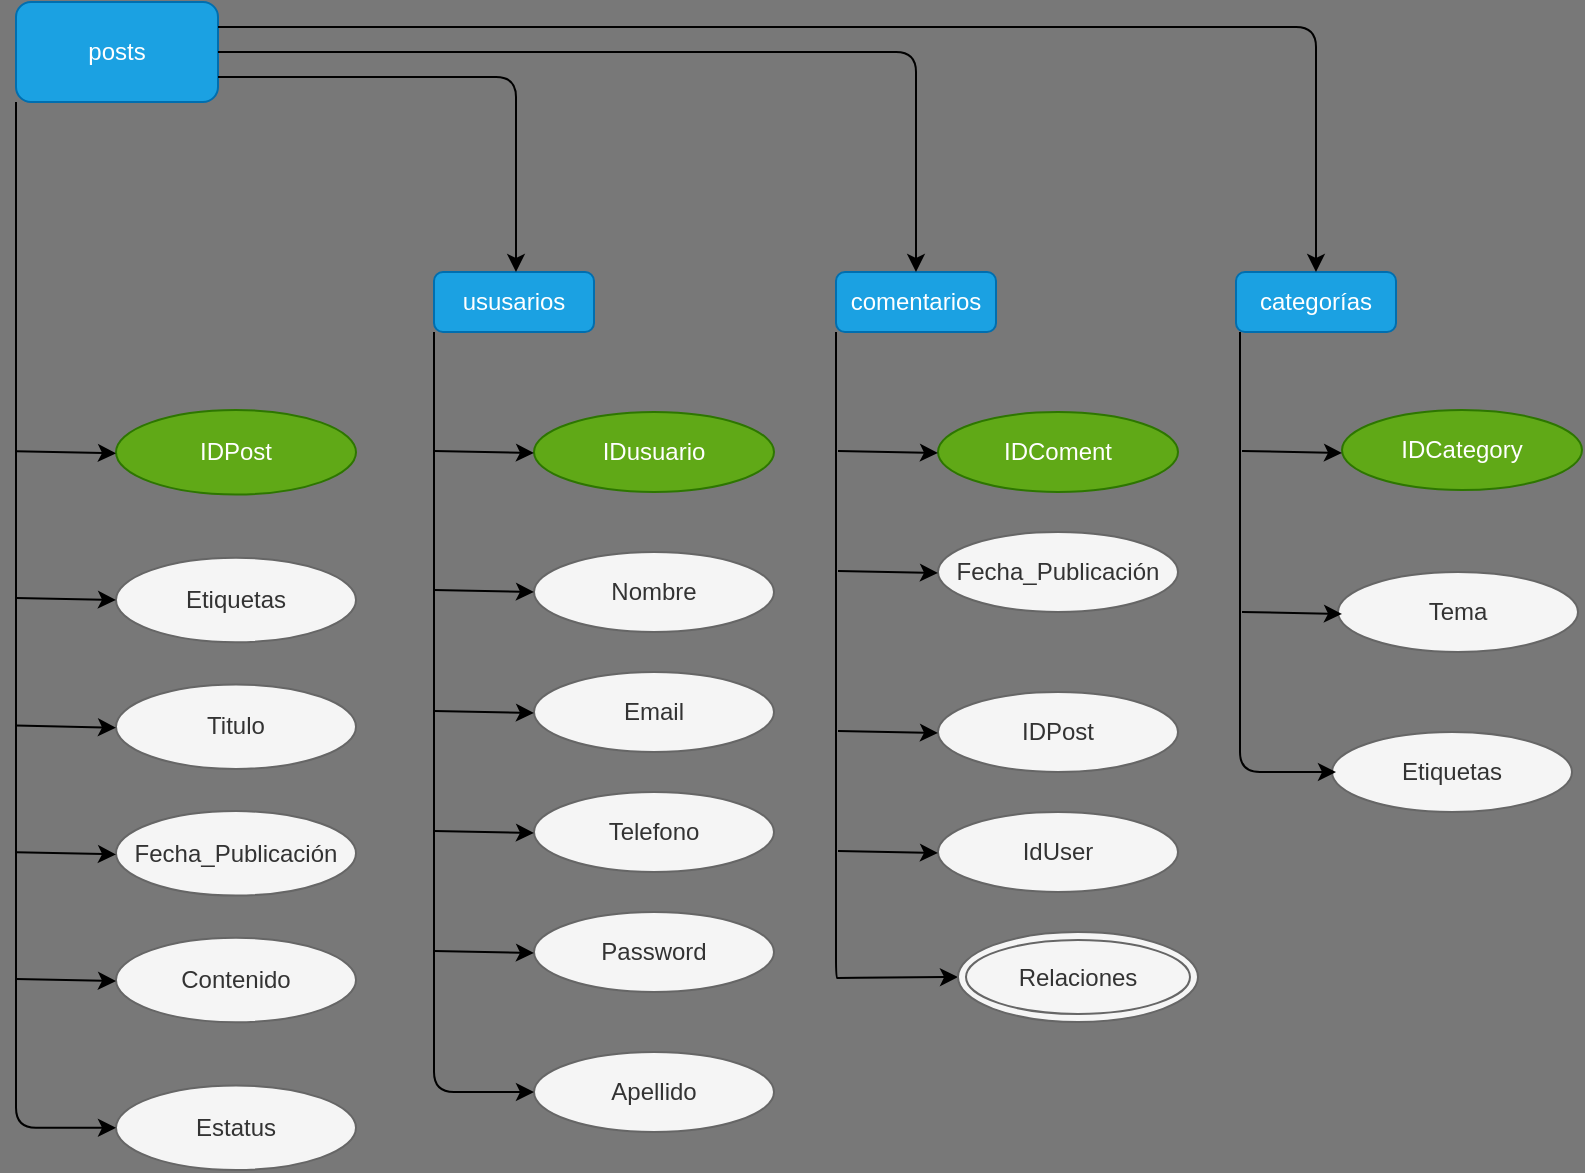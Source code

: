 <mxfile>
    <diagram id="Q3M7s9UXIdstA7WXuL0q" name="Página-1">
        <mxGraphModel dx="1377" dy="777" grid="1" gridSize="10" guides="1" tooltips="1" connect="1" arrows="1" fold="1" page="1" pageScale="1" pageWidth="1169" pageHeight="827" background="#787878" math="0" shadow="0">
            <root>
                <mxCell id="0"/>
                <mxCell id="1" parent="0"/>
                <mxCell id="3" value="posts" style="rounded=1;whiteSpace=wrap;html=1;fillColor=#1ba1e2;fontColor=#ffffff;strokeColor=#006EAF;" vertex="1" parent="1">
                    <mxGeometry x="134" y="31" width="101" height="50" as="geometry"/>
                </mxCell>
                <mxCell id="5" value="comentarios" style="rounded=1;whiteSpace=wrap;html=1;fillColor=#1ba1e2;fontColor=#ffffff;strokeColor=#006EAF;" vertex="1" parent="1">
                    <mxGeometry x="544" y="166" width="80" height="30" as="geometry"/>
                </mxCell>
                <mxCell id="6" value="categorías" style="rounded=1;whiteSpace=wrap;html=1;fillColor=#1ba1e2;fontColor=#ffffff;strokeColor=#006EAF;" vertex="1" parent="1">
                    <mxGeometry x="744" y="166" width="80" height="30" as="geometry"/>
                </mxCell>
                <mxCell id="8" value="IDCategory" style="ellipse;whiteSpace=wrap;html=1;strokeColor=#2D7600;fillColor=#60a917;fontColor=#ffffff;" vertex="1" parent="1">
                    <mxGeometry x="797" y="235" width="120" height="40" as="geometry"/>
                </mxCell>
                <mxCell id="9" value="IDComent" style="ellipse;whiteSpace=wrap;html=1;strokeColor=#2D7600;fillColor=#60a917;fontColor=#ffffff;" vertex="1" parent="1">
                    <mxGeometry x="595" y="236" width="120" height="40" as="geometry"/>
                </mxCell>
                <mxCell id="31" value="Fecha_Publicación" style="ellipse;whiteSpace=wrap;html=1;strokeColor=#666666;fillColor=#f5f5f5;fontColor=#333333;" vertex="1" parent="1">
                    <mxGeometry x="595" y="296" width="120" height="40" as="geometry"/>
                </mxCell>
                <mxCell id="32" value="IDPost" style="ellipse;whiteSpace=wrap;html=1;strokeColor=#666666;fillColor=#f5f5f5;fontColor=#333333;" vertex="1" parent="1">
                    <mxGeometry x="595" y="376" width="120" height="40" as="geometry"/>
                </mxCell>
                <mxCell id="33" value="IdUser" style="ellipse;whiteSpace=wrap;html=1;strokeColor=#666666;fillColor=#f5f5f5;fontColor=#333333;" vertex="1" parent="1">
                    <mxGeometry x="595" y="436" width="120" height="40" as="geometry"/>
                </mxCell>
                <mxCell id="51" value="" style="group" vertex="1" connectable="0" parent="1">
                    <mxGeometry x="343" y="166" width="170" height="430" as="geometry"/>
                </mxCell>
                <mxCell id="4" value="ususarios" style="rounded=1;whiteSpace=wrap;html=1;fillColor=#1ba1e2;fontColor=#ffffff;strokeColor=#006EAF;" vertex="1" parent="51">
                    <mxGeometry width="80" height="30" as="geometry"/>
                </mxCell>
                <mxCell id="10" value="IDusuario" style="ellipse;whiteSpace=wrap;html=1;strokeColor=#2D7600;fillColor=#60a917;fontColor=#ffffff;" vertex="1" parent="51">
                    <mxGeometry x="50" y="70" width="120" height="40" as="geometry"/>
                </mxCell>
                <mxCell id="20" value="Nombre" style="ellipse;whiteSpace=wrap;html=1;strokeColor=#666666;fillColor=#f5f5f5;fontColor=#333333;" vertex="1" parent="51">
                    <mxGeometry x="50" y="140" width="120" height="40" as="geometry"/>
                </mxCell>
                <mxCell id="21" value="Email" style="ellipse;whiteSpace=wrap;html=1;strokeColor=#666666;fillColor=#f5f5f5;fontColor=#333333;" vertex="1" parent="51">
                    <mxGeometry x="50" y="200" width="120" height="40" as="geometry"/>
                </mxCell>
                <mxCell id="22" value="Telefono" style="ellipse;whiteSpace=wrap;html=1;strokeColor=#666666;fillColor=#f5f5f5;fontColor=#333333;" vertex="1" parent="51">
                    <mxGeometry x="50" y="260" width="120" height="40" as="geometry"/>
                </mxCell>
                <mxCell id="23" value="Password" style="ellipse;whiteSpace=wrap;html=1;strokeColor=#666666;fillColor=#f5f5f5;fontColor=#333333;" vertex="1" parent="51">
                    <mxGeometry x="50" y="320" width="120" height="40" as="geometry"/>
                </mxCell>
                <mxCell id="24" value="Apellido" style="ellipse;whiteSpace=wrap;html=1;strokeColor=#666666;fillColor=#f5f5f5;fontColor=#333333;" vertex="1" parent="51">
                    <mxGeometry x="50" y="390" width="120" height="40" as="geometry"/>
                </mxCell>
                <mxCell id="36" value="" style="group" vertex="1" connectable="0" parent="51">
                    <mxGeometry y="89.5" width="50" height="320.5" as="geometry"/>
                </mxCell>
                <mxCell id="16" value="" style="edgeStyle=segmentEdgeStyle;endArrow=classic;html=1;exitX=0;exitY=1;exitDx=0;exitDy=0;" edge="1" parent="36" source="4">
                    <mxGeometry width="50" height="50" relative="1" as="geometry">
                        <mxPoint x="-60" y="280.5" as="sourcePoint"/>
                        <mxPoint x="50" y="320.5" as="targetPoint"/>
                        <Array as="points">
                            <mxPoint y="320.5"/>
                        </Array>
                    </mxGeometry>
                </mxCell>
                <mxCell id="19" value="" style="endArrow=classic;html=1;startSize=0;entryX=0;entryY=0.5;entryDx=0;entryDy=0;" edge="1" parent="36" target="20">
                    <mxGeometry width="50" height="50" relative="1" as="geometry">
                        <mxPoint y="69.5" as="sourcePoint"/>
                        <mxPoint x="40" y="69.5" as="targetPoint"/>
                    </mxGeometry>
                </mxCell>
                <mxCell id="25" value="" style="endArrow=classic;html=1;startSize=0;entryX=0;entryY=0.5;entryDx=0;entryDy=0;" edge="1" parent="36">
                    <mxGeometry width="50" height="50" relative="1" as="geometry">
                        <mxPoint as="sourcePoint"/>
                        <mxPoint x="50" y="1" as="targetPoint"/>
                    </mxGeometry>
                </mxCell>
                <mxCell id="26" value="" style="endArrow=classic;html=1;startSize=0;entryX=0;entryY=0.5;entryDx=0;entryDy=0;" edge="1" parent="36">
                    <mxGeometry width="50" height="50" relative="1" as="geometry">
                        <mxPoint y="130" as="sourcePoint"/>
                        <mxPoint x="50" y="131" as="targetPoint"/>
                    </mxGeometry>
                </mxCell>
                <mxCell id="27" value="" style="endArrow=classic;html=1;startSize=0;entryX=0;entryY=0.5;entryDx=0;entryDy=0;" edge="1" parent="36">
                    <mxGeometry width="50" height="50" relative="1" as="geometry">
                        <mxPoint y="190" as="sourcePoint"/>
                        <mxPoint x="50" y="191" as="targetPoint"/>
                    </mxGeometry>
                </mxCell>
                <mxCell id="28" value="" style="endArrow=classic;html=1;startSize=0;entryX=0;entryY=0.5;entryDx=0;entryDy=0;" edge="1" parent="36">
                    <mxGeometry width="50" height="50" relative="1" as="geometry">
                        <mxPoint y="250" as="sourcePoint"/>
                        <mxPoint x="50" y="251" as="targetPoint"/>
                    </mxGeometry>
                </mxCell>
                <mxCell id="52" value="" style="edgeStyle=segmentEdgeStyle;endArrow=classic;html=1;startSize=0;exitX=0;exitY=1;exitDx=0;exitDy=0;entryX=0;entryY=0.5;entryDx=0;entryDy=0;" edge="1" parent="1" source="5" target="53">
                    <mxGeometry width="50" height="50" relative="1" as="geometry">
                        <mxPoint x="525" y="566" as="sourcePoint"/>
                        <mxPoint x="595" y="566" as="targetPoint"/>
                        <Array as="points">
                            <mxPoint x="545" y="519"/>
                            <mxPoint x="595" y="519"/>
                        </Array>
                    </mxGeometry>
                </mxCell>
                <mxCell id="53" value="Relaciones" style="ellipse;shape=doubleEllipse;whiteSpace=wrap;html=1;shadow=0;sketch=0;strokeColor=#666666;fillColor=#f5f5f5;fontColor=#333333;" vertex="1" parent="1">
                    <mxGeometry x="605" y="496" width="120" height="45" as="geometry"/>
                </mxCell>
                <mxCell id="55" value="" style="endArrow=classic;html=1;startSize=0;entryX=0;entryY=0.5;entryDx=0;entryDy=0;" edge="1" parent="1">
                    <mxGeometry width="50" height="50" relative="1" as="geometry">
                        <mxPoint x="545" y="455.5" as="sourcePoint"/>
                        <mxPoint x="595" y="456.5" as="targetPoint"/>
                    </mxGeometry>
                </mxCell>
                <mxCell id="56" value="" style="endArrow=classic;html=1;startSize=0;entryX=0;entryY=0.5;entryDx=0;entryDy=0;" edge="1" parent="1">
                    <mxGeometry width="50" height="50" relative="1" as="geometry">
                        <mxPoint x="545" y="395.5" as="sourcePoint"/>
                        <mxPoint x="595" y="396.5" as="targetPoint"/>
                    </mxGeometry>
                </mxCell>
                <mxCell id="57" value="" style="endArrow=classic;html=1;startSize=0;entryX=0;entryY=0.5;entryDx=0;entryDy=0;" edge="1" parent="1">
                    <mxGeometry width="50" height="50" relative="1" as="geometry">
                        <mxPoint x="545" y="315.5" as="sourcePoint"/>
                        <mxPoint x="595" y="316.5" as="targetPoint"/>
                    </mxGeometry>
                </mxCell>
                <mxCell id="58" value="" style="endArrow=classic;html=1;startSize=0;entryX=0;entryY=0.5;entryDx=0;entryDy=0;" edge="1" parent="1">
                    <mxGeometry width="50" height="50" relative="1" as="geometry">
                        <mxPoint x="545" y="255.5" as="sourcePoint"/>
                        <mxPoint x="595" y="256.5" as="targetPoint"/>
                    </mxGeometry>
                </mxCell>
                <mxCell id="60" value="Tema" style="ellipse;whiteSpace=wrap;html=1;strokeColor=#666666;fillColor=#f5f5f5;fontColor=#333333;" vertex="1" parent="1">
                    <mxGeometry x="795" y="316" width="120" height="40" as="geometry"/>
                </mxCell>
                <mxCell id="61" value="Etiquetas" style="ellipse;whiteSpace=wrap;html=1;strokeColor=#666666;fillColor=#f5f5f5;fontColor=#333333;" vertex="1" parent="1">
                    <mxGeometry x="792" y="396" width="120" height="40" as="geometry"/>
                </mxCell>
                <mxCell id="63" value="" style="edgeStyle=segmentEdgeStyle;endArrow=classic;html=1;startSize=0;exitX=0;exitY=1;exitDx=0;exitDy=0;" edge="1" parent="1">
                    <mxGeometry width="50" height="50" relative="1" as="geometry">
                        <mxPoint x="746" y="196" as="sourcePoint"/>
                        <mxPoint x="794" y="416" as="targetPoint"/>
                        <Array as="points">
                            <mxPoint x="746" y="416"/>
                            <mxPoint x="794" y="416"/>
                        </Array>
                    </mxGeometry>
                </mxCell>
                <mxCell id="64" value="" style="endArrow=classic;html=1;startSize=0;entryX=0;entryY=0.5;entryDx=0;entryDy=0;" edge="1" parent="1">
                    <mxGeometry width="50" height="50" relative="1" as="geometry">
                        <mxPoint x="747" y="255.5" as="sourcePoint"/>
                        <mxPoint x="797" y="256.5" as="targetPoint"/>
                    </mxGeometry>
                </mxCell>
                <mxCell id="65" value="" style="endArrow=classic;html=1;startSize=0;entryX=0;entryY=0.5;entryDx=0;entryDy=0;" edge="1" parent="1">
                    <mxGeometry width="50" height="50" relative="1" as="geometry">
                        <mxPoint x="747" y="336" as="sourcePoint"/>
                        <mxPoint x="797" y="337" as="targetPoint"/>
                    </mxGeometry>
                </mxCell>
                <mxCell id="66" value="" style="edgeStyle=elbowEdgeStyle;elbow=horizontal;endArrow=classic;html=1;startSize=0;exitX=1;exitY=0.25;exitDx=0;exitDy=0;entryX=0.5;entryY=0;entryDx=0;entryDy=0;" edge="1" parent="1" source="3" target="6">
                    <mxGeometry width="50" height="50" relative="1" as="geometry">
                        <mxPoint x="344" y="61" as="sourcePoint"/>
                        <mxPoint x="754" y="46" as="targetPoint"/>
                        <Array as="points">
                            <mxPoint x="784" y="71"/>
                            <mxPoint x="254" y="56"/>
                            <mxPoint x="771" y="71"/>
                            <mxPoint x="434" y="51"/>
                            <mxPoint x="294" y="46"/>
                            <mxPoint x="214" y="-309"/>
                        </Array>
                    </mxGeometry>
                </mxCell>
                <mxCell id="67" value="" style="edgeStyle=elbowEdgeStyle;elbow=horizontal;endArrow=classic;html=1;startSize=0;exitX=1;exitY=0.5;exitDx=0;exitDy=0;entryX=0.5;entryY=0;entryDx=0;entryDy=0;" edge="1" parent="1" source="3" target="5">
                    <mxGeometry width="50" height="50" relative="1" as="geometry">
                        <mxPoint x="-16" y="53.5" as="sourcePoint"/>
                        <mxPoint x="584" y="161" as="targetPoint"/>
                        <Array as="points">
                            <mxPoint x="584" y="121"/>
                            <mxPoint x="592" y="131"/>
                            <mxPoint x="564" y="81"/>
                            <mxPoint x="34" y="66"/>
                            <mxPoint x="551" y="81"/>
                            <mxPoint x="214" y="61"/>
                            <mxPoint x="74" y="56"/>
                            <mxPoint x="-6" y="-299"/>
                        </Array>
                    </mxGeometry>
                </mxCell>
                <mxCell id="68" value="" style="edgeStyle=elbowEdgeStyle;elbow=horizontal;endArrow=classic;html=1;startSize=0;exitX=1;exitY=0.75;exitDx=0;exitDy=0;" edge="1" parent="1" source="3">
                    <mxGeometry width="50" height="50" relative="1" as="geometry">
                        <mxPoint x="4" y="61" as="sourcePoint"/>
                        <mxPoint x="384" y="166" as="targetPoint"/>
                        <Array as="points">
                            <mxPoint x="384" y="111"/>
                            <mxPoint x="364" y="86"/>
                            <mxPoint x="-166" y="71"/>
                            <mxPoint x="351" y="86"/>
                            <mxPoint x="14" y="66"/>
                            <mxPoint x="-126" y="61"/>
                            <mxPoint x="-206" y="-294"/>
                        </Array>
                    </mxGeometry>
                </mxCell>
                <mxCell id="84" value="" style="group" vertex="1" connectable="0" parent="1">
                    <mxGeometry x="134" y="235" width="170" height="380" as="geometry"/>
                </mxCell>
                <mxCell id="71" value="IDPost" style="ellipse;whiteSpace=wrap;html=1;strokeColor=#2D7600;fillColor=#60a917;fontColor=#ffffff;" vertex="1" parent="84">
                    <mxGeometry x="50" width="120" height="42.222" as="geometry"/>
                </mxCell>
                <mxCell id="72" value="Etiquetas" style="ellipse;whiteSpace=wrap;html=1;strokeColor=#666666;fillColor=#f5f5f5;fontColor=#333333;" vertex="1" parent="84">
                    <mxGeometry x="50" y="73.889" width="120" height="42.222" as="geometry"/>
                </mxCell>
                <mxCell id="73" value="Titulo" style="ellipse;whiteSpace=wrap;html=1;strokeColor=#666666;fillColor=#f5f5f5;fontColor=#333333;" vertex="1" parent="84">
                    <mxGeometry x="50" y="137.222" width="120" height="42.222" as="geometry"/>
                </mxCell>
                <mxCell id="74" value="Fecha_Publicación" style="ellipse;whiteSpace=wrap;html=1;strokeColor=#666666;fillColor=#f5f5f5;fontColor=#333333;" vertex="1" parent="84">
                    <mxGeometry x="50" y="200.556" width="120" height="42.222" as="geometry"/>
                </mxCell>
                <mxCell id="75" value="Contenido" style="ellipse;whiteSpace=wrap;html=1;strokeColor=#666666;fillColor=#f5f5f5;fontColor=#333333;" vertex="1" parent="84">
                    <mxGeometry x="50" y="263.889" width="120" height="42.222" as="geometry"/>
                </mxCell>
                <mxCell id="76" value="Estatus" style="ellipse;whiteSpace=wrap;html=1;strokeColor=#666666;fillColor=#f5f5f5;fontColor=#333333;" vertex="1" parent="84">
                    <mxGeometry x="50" y="337.778" width="120" height="42.222" as="geometry"/>
                </mxCell>
                <mxCell id="77" value="" style="group" vertex="1" connectable="0" parent="84">
                    <mxGeometry y="20.583" width="50" height="338.306" as="geometry"/>
                </mxCell>
                <mxCell id="78" value="" style="edgeStyle=segmentEdgeStyle;endArrow=classic;html=1;exitX=0;exitY=1;exitDx=0;exitDy=0;" edge="1" parent="77" source="3">
                    <mxGeometry width="50" height="50" relative="1" as="geometry">
                        <mxPoint y="-86.67" as="sourcePoint"/>
                        <mxPoint x="50" y="338.306" as="targetPoint"/>
                        <Array as="points">
                            <mxPoint y="338"/>
                        </Array>
                    </mxGeometry>
                </mxCell>
                <mxCell id="79" value="" style="endArrow=classic;html=1;startSize=0;entryX=0;entryY=0.5;entryDx=0;entryDy=0;" edge="1" parent="77" target="72">
                    <mxGeometry width="50" height="50" relative="1" as="geometry">
                        <mxPoint y="73.361" as="sourcePoint"/>
                        <mxPoint x="40" y="73.361" as="targetPoint"/>
                    </mxGeometry>
                </mxCell>
                <mxCell id="80" value="" style="endArrow=classic;html=1;startSize=0;entryX=0;entryY=0.5;entryDx=0;entryDy=0;" edge="1" parent="77">
                    <mxGeometry width="50" height="50" relative="1" as="geometry">
                        <mxPoint as="sourcePoint"/>
                        <mxPoint x="50" y="1.056" as="targetPoint"/>
                    </mxGeometry>
                </mxCell>
                <mxCell id="81" value="" style="endArrow=classic;html=1;startSize=0;entryX=0;entryY=0.5;entryDx=0;entryDy=0;" edge="1" parent="77">
                    <mxGeometry width="50" height="50" relative="1" as="geometry">
                        <mxPoint y="137.222" as="sourcePoint"/>
                        <mxPoint x="50" y="138.278" as="targetPoint"/>
                    </mxGeometry>
                </mxCell>
                <mxCell id="82" value="" style="endArrow=classic;html=1;startSize=0;entryX=0;entryY=0.5;entryDx=0;entryDy=0;" edge="1" parent="77">
                    <mxGeometry width="50" height="50" relative="1" as="geometry">
                        <mxPoint y="200.556" as="sourcePoint"/>
                        <mxPoint x="50" y="201.611" as="targetPoint"/>
                    </mxGeometry>
                </mxCell>
                <mxCell id="83" value="" style="endArrow=classic;html=1;startSize=0;entryX=0;entryY=0.5;entryDx=0;entryDy=0;" edge="1" parent="77">
                    <mxGeometry width="50" height="50" relative="1" as="geometry">
                        <mxPoint y="263.889" as="sourcePoint"/>
                        <mxPoint x="50" y="264.944" as="targetPoint"/>
                    </mxGeometry>
                </mxCell>
            </root>
        </mxGraphModel>
    </diagram>
</mxfile>